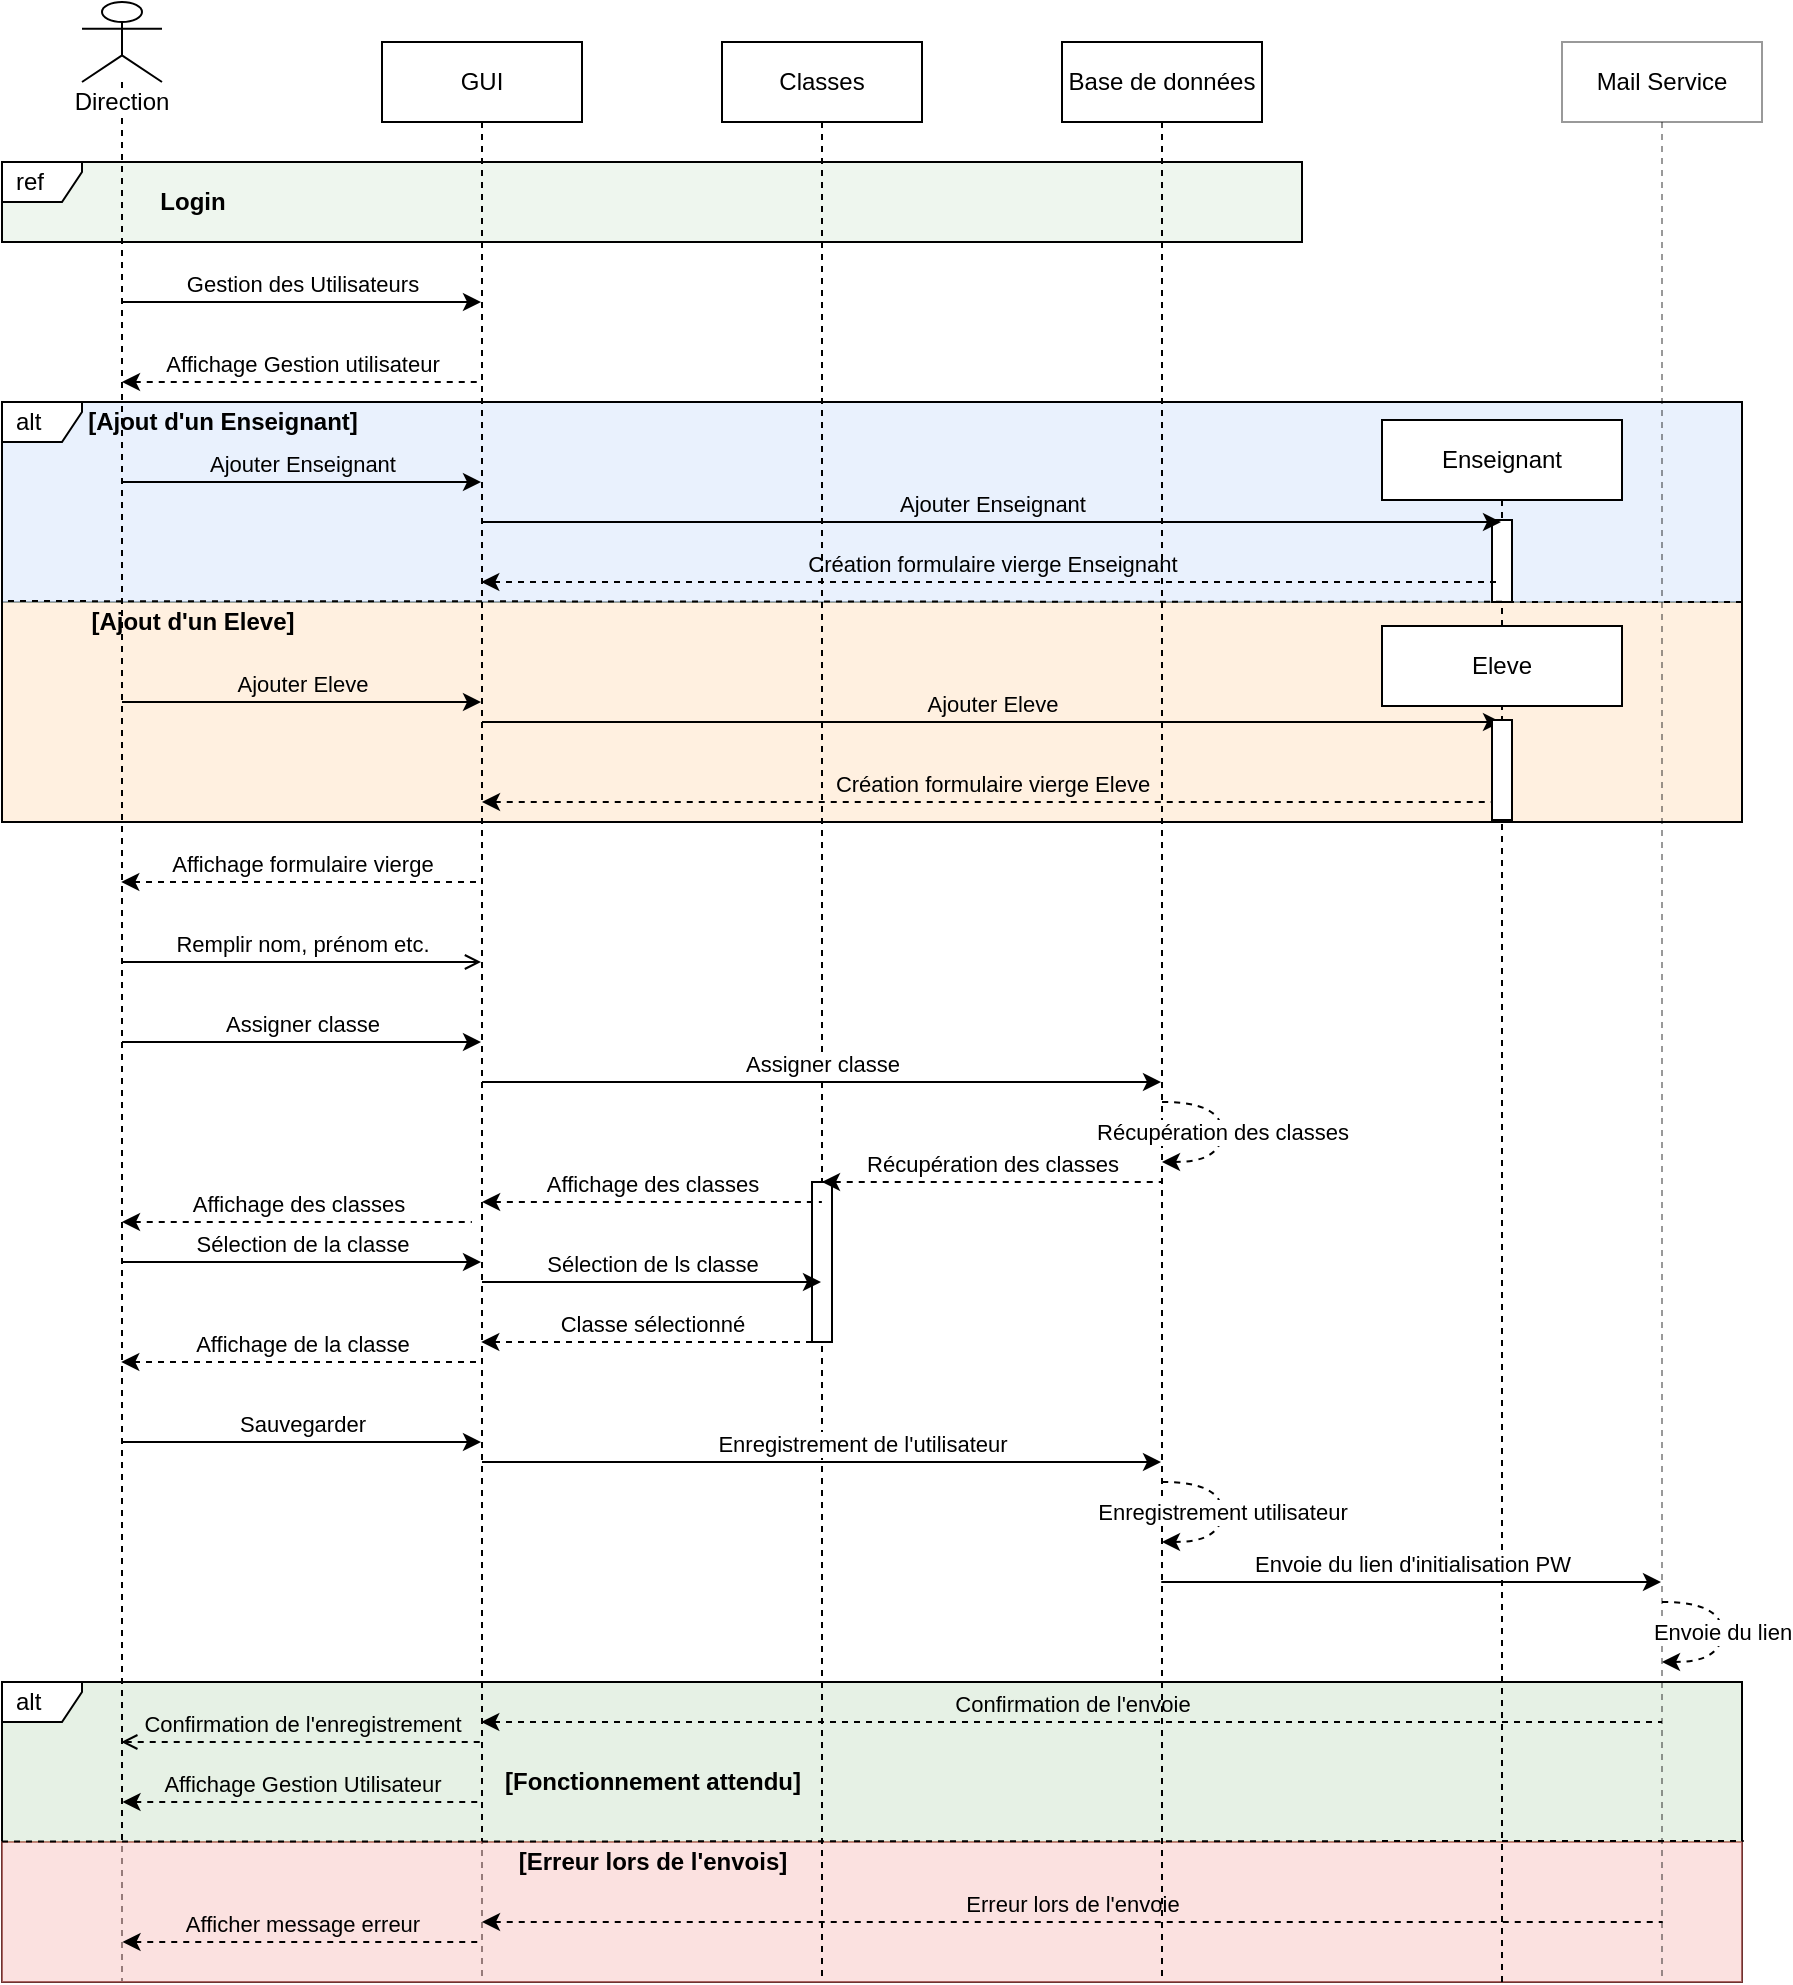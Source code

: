 <mxfile version="19.0.3" type="github">
  <diagram id="vo8UH_zVqahfNAsJbKlJ" name="Page-1">
    <mxGraphModel dx="2313" dy="602" grid="1" gridSize="10" guides="1" tooltips="1" connect="1" arrows="1" fold="1" page="1" pageScale="1" pageWidth="827" pageHeight="1169" math="0" shadow="0">
      <root>
        <mxCell id="0" />
        <mxCell id="1" parent="0" />
        <mxCell id="ZFrfi6K9khdsfjG5ujtt-63" value="" style="rounded=0;whiteSpace=wrap;html=1;labelBackgroundColor=none;fillColor=#d5e8d4;opacity=60;strokeColor=#82b366;" vertex="1" parent="1">
          <mxGeometry x="-10" y="890" width="870" height="80" as="geometry" />
        </mxCell>
        <mxCell id="ZFrfi6K9khdsfjG5ujtt-60" value="alt" style="shape=umlFrame;whiteSpace=wrap;html=1;width=40;height=20;boundedLbl=1;verticalAlign=middle;align=left;spacingLeft=5;labelBackgroundColor=none;" vertex="1" parent="1">
          <mxGeometry x="-10" y="890" width="870" height="150" as="geometry" />
        </mxCell>
        <mxCell id="ZFrfi6K9khdsfjG5ujtt-56" value="" style="rounded=0;whiteSpace=wrap;html=1;labelBackgroundColor=default;fillColor=#ffe6cc;strokeColor=#d79b00;opacity=60;" vertex="1" parent="1">
          <mxGeometry x="-10" y="350" width="870" height="110" as="geometry" />
        </mxCell>
        <mxCell id="ZFrfi6K9khdsfjG5ujtt-54" value="" style="rounded=0;whiteSpace=wrap;html=1;labelBackgroundColor=default;fillColor=#dae8fc;strokeColor=#6c8ebf;opacity=60;" vertex="1" parent="1">
          <mxGeometry x="-10" y="250" width="870" height="100" as="geometry" />
        </mxCell>
        <mxCell id="ZFrfi6K9khdsfjG5ujtt-43" value="alt" style="shape=umlFrame;whiteSpace=wrap;html=1;width=40;height=20;boundedLbl=1;verticalAlign=middle;align=left;spacingLeft=5;labelBackgroundColor=default;fillColor=default;gradientColor=#ffffff;" vertex="1" parent="1">
          <mxGeometry x="-10" y="250" width="870" height="210" as="geometry" />
        </mxCell>
        <mxCell id="ZFrfi6K9khdsfjG5ujtt-9" value="" style="rounded=0;whiteSpace=wrap;html=1;labelBackgroundColor=default;fillColor=#d5e8d4;strokeColor=#82b366;opacity=40;" vertex="1" parent="1">
          <mxGeometry x="-10" y="130" width="650" height="40" as="geometry" />
        </mxCell>
        <mxCell id="ZFrfi6K9khdsfjG5ujtt-7" value="ref" style="shape=umlFrame;whiteSpace=wrap;html=1;width=40;height=20;boundedLbl=1;verticalAlign=middle;align=left;spacingLeft=5;labelBackgroundColor=default;gradientColor=#ffffff;" vertex="1" parent="1">
          <mxGeometry x="-10" y="130" width="650" height="40" as="geometry" />
        </mxCell>
        <mxCell id="ZFrfi6K9khdsfjG5ujtt-1" value="GUI" style="shape=umlLifeline;perimeter=lifelinePerimeter;whiteSpace=wrap;html=1;container=1;collapsible=0;recursiveResize=0;outlineConnect=0;" vertex="1" parent="1">
          <mxGeometry x="180" y="70" width="100" height="970" as="geometry" />
        </mxCell>
        <mxCell id="ZFrfi6K9khdsfjG5ujtt-19" value="Affichage formulaire vierge" style="endArrow=none;html=1;rounded=0;verticalAlign=bottom;dashed=1;startArrow=classic;startFill=1;endFill=0;" edge="1" parent="ZFrfi6K9khdsfjG5ujtt-1">
          <mxGeometry width="50" height="50" relative="1" as="geometry">
            <mxPoint x="-130.37" y="420" as="sourcePoint" />
            <mxPoint x="50" y="420" as="targetPoint" />
          </mxGeometry>
        </mxCell>
        <mxCell id="ZFrfi6K9khdsfjG5ujtt-31" value="Affichage de la classe" style="endArrow=none;html=1;rounded=0;verticalAlign=bottom;dashed=1;startArrow=classic;startFill=1;endFill=0;" edge="1" parent="ZFrfi6K9khdsfjG5ujtt-1">
          <mxGeometry width="50" height="50" relative="1" as="geometry">
            <mxPoint x="-130.37" y="660" as="sourcePoint" />
            <mxPoint x="50" y="660.0" as="targetPoint" />
          </mxGeometry>
        </mxCell>
        <mxCell id="ZFrfi6K9khdsfjG5ujtt-2" value="Direction" style="shape=umlLifeline;participant=umlActor;perimeter=lifelinePerimeter;whiteSpace=wrap;html=1;container=1;collapsible=0;recursiveResize=0;verticalAlign=top;spacingTop=36;outlineConnect=0;labelBackgroundColor=default;" vertex="1" parent="1">
          <mxGeometry x="30" y="50" width="40" height="990" as="geometry" />
        </mxCell>
        <mxCell id="ZFrfi6K9khdsfjG5ujtt-64" value="" style="rounded=0;whiteSpace=wrap;html=1;labelBackgroundColor=none;fillColor=#f8cecc;opacity=60;strokeColor=#b85450;" vertex="1" parent="ZFrfi6K9khdsfjG5ujtt-2">
          <mxGeometry x="-40" y="920" width="870" height="70" as="geometry" />
        </mxCell>
        <mxCell id="ZFrfi6K9khdsfjG5ujtt-3" value="Base de données" style="shape=umlLifeline;perimeter=lifelinePerimeter;whiteSpace=wrap;html=1;container=1;collapsible=0;recursiveResize=0;outlineConnect=0;" vertex="1" parent="1">
          <mxGeometry x="520" y="70" width="100" height="970" as="geometry" />
        </mxCell>
        <mxCell id="ZFrfi6K9khdsfjG5ujtt-25" value="Récupération des classes" style="curved=1;endArrow=classic;html=1;rounded=0;dashed=1;" edge="1" parent="ZFrfi6K9khdsfjG5ujtt-3">
          <mxGeometry width="50" height="50" relative="1" as="geometry">
            <mxPoint x="50" y="530" as="sourcePoint" />
            <mxPoint x="50" y="560" as="targetPoint" />
            <Array as="points">
              <mxPoint x="80" y="530" />
              <mxPoint x="80" y="560" />
            </Array>
          </mxGeometry>
        </mxCell>
        <mxCell id="ZFrfi6K9khdsfjG5ujtt-34" value="Enregistrement utilisateur" style="curved=1;endArrow=classic;html=1;rounded=0;dashed=1;" edge="1" parent="ZFrfi6K9khdsfjG5ujtt-3">
          <mxGeometry width="50" height="50" relative="1" as="geometry">
            <mxPoint x="50" y="720.0" as="sourcePoint" />
            <mxPoint x="50" y="750.0" as="targetPoint" />
            <Array as="points">
              <mxPoint x="80" y="720" />
              <mxPoint x="80" y="750" />
            </Array>
          </mxGeometry>
        </mxCell>
        <mxCell id="ZFrfi6K9khdsfjG5ujtt-49" value="Création formulaire vierge Eleve" style="endArrow=none;html=1;rounded=0;verticalAlign=bottom;dashed=1;startArrow=classic;startFill=1;endFill=0;labelBackgroundColor=none;" edge="1" parent="ZFrfi6K9khdsfjG5ujtt-3">
          <mxGeometry width="50" height="50" relative="1" as="geometry">
            <mxPoint x="-290.0" y="380" as="sourcePoint" />
            <mxPoint x="219.87" y="380" as="targetPoint" />
            <Array as="points">
              <mxPoint x="-9.63" y="380" />
            </Array>
          </mxGeometry>
        </mxCell>
        <mxCell id="ZFrfi6K9khdsfjG5ujtt-46" value="Ajouter Eleve" style="endArrow=classic;html=1;rounded=0;verticalAlign=bottom;labelBackgroundColor=none;" edge="1" parent="ZFrfi6K9khdsfjG5ujtt-3">
          <mxGeometry width="50" height="50" relative="1" as="geometry">
            <mxPoint x="-290" y="340" as="sourcePoint" />
            <mxPoint x="219.5" y="340" as="targetPoint" />
          </mxGeometry>
        </mxCell>
        <mxCell id="ZFrfi6K9khdsfjG5ujtt-8" value="&lt;b&gt;Login&lt;/b&gt;" style="text;html=1;align=center;verticalAlign=middle;resizable=0;points=[];autosize=1;strokeColor=none;fillColor=none;" vertex="1" parent="1">
          <mxGeometry x="60" y="140" width="50" height="20" as="geometry" />
        </mxCell>
        <mxCell id="ZFrfi6K9khdsfjG5ujtt-10" value="Gestion des Utilisateurs" style="endArrow=classic;html=1;rounded=0;verticalAlign=bottom;" edge="1" parent="1" target="ZFrfi6K9khdsfjG5ujtt-1">
          <mxGeometry width="50" height="50" relative="1" as="geometry">
            <mxPoint x="50" y="200" as="sourcePoint" />
            <mxPoint x="170" y="200" as="targetPoint" />
          </mxGeometry>
        </mxCell>
        <mxCell id="ZFrfi6K9khdsfjG5ujtt-12" value="Classes" style="shape=umlLifeline;perimeter=lifelinePerimeter;whiteSpace=wrap;html=1;container=1;collapsible=0;recursiveResize=0;outlineConnect=0;" vertex="1" parent="1">
          <mxGeometry x="350" y="70" width="100" height="970" as="geometry" />
        </mxCell>
        <mxCell id="ZFrfi6K9khdsfjG5ujtt-44" value="" style="rounded=0;whiteSpace=wrap;html=1;labelBackgroundColor=default;fillColor=default;gradientColor=#ffffff;" vertex="1" parent="ZFrfi6K9khdsfjG5ujtt-12">
          <mxGeometry x="45" y="570" width="10" height="80" as="geometry" />
        </mxCell>
        <mxCell id="ZFrfi6K9khdsfjG5ujtt-13" value="Affichage Gestion utilisateur" style="endArrow=none;html=1;rounded=0;verticalAlign=bottom;dashed=1;startArrow=classic;startFill=1;endFill=0;" edge="1" parent="1" target="ZFrfi6K9khdsfjG5ujtt-1">
          <mxGeometry width="50" height="50" relative="1" as="geometry">
            <mxPoint x="50" y="240" as="sourcePoint" />
            <mxPoint x="170" y="240" as="targetPoint" />
          </mxGeometry>
        </mxCell>
        <mxCell id="ZFrfi6K9khdsfjG5ujtt-15" value="Ajouter Enseignant" style="endArrow=classic;html=1;rounded=0;verticalAlign=bottom;labelBackgroundColor=none;" edge="1" parent="1">
          <mxGeometry width="50" height="50" relative="1" as="geometry">
            <mxPoint x="50" y="290" as="sourcePoint" />
            <mxPoint x="229.5" y="290" as="targetPoint" />
          </mxGeometry>
        </mxCell>
        <mxCell id="ZFrfi6K9khdsfjG5ujtt-16" value="Enseignant" style="shape=umlLifeline;perimeter=lifelinePerimeter;whiteSpace=wrap;html=1;container=1;collapsible=0;recursiveResize=0;outlineConnect=0;fontColor=default;labelBackgroundColor=none;fillColor=default;" vertex="1" parent="1">
          <mxGeometry x="680" y="259" width="120" height="781" as="geometry" />
        </mxCell>
        <mxCell id="ZFrfi6K9khdsfjG5ujtt-42" value="" style="rounded=0;whiteSpace=wrap;html=1;labelBackgroundColor=default;gradientColor=#ffffff;fillColor=default;" vertex="1" parent="ZFrfi6K9khdsfjG5ujtt-16">
          <mxGeometry x="55" y="50" width="10" height="41" as="geometry" />
        </mxCell>
        <mxCell id="ZFrfi6K9khdsfjG5ujtt-47" value="Eleve" style="rounded=0;whiteSpace=wrap;html=1;labelBackgroundColor=default;fillColor=default;gradientColor=#ffffff;" vertex="1" parent="ZFrfi6K9khdsfjG5ujtt-16">
          <mxGeometry y="103" width="120" height="40" as="geometry" />
        </mxCell>
        <mxCell id="ZFrfi6K9khdsfjG5ujtt-48" value="" style="rounded=0;whiteSpace=wrap;html=1;labelBackgroundColor=default;gradientColor=#ffffff;fillColor=default;" vertex="1" parent="ZFrfi6K9khdsfjG5ujtt-16">
          <mxGeometry x="55" y="150" width="10" height="50" as="geometry" />
        </mxCell>
        <mxCell id="ZFrfi6K9khdsfjG5ujtt-17" value="Ajouter Enseignant" style="endArrow=classic;html=1;rounded=0;verticalAlign=bottom;labelBackgroundColor=none;" edge="1" parent="1">
          <mxGeometry width="50" height="50" relative="1" as="geometry">
            <mxPoint x="230" y="310" as="sourcePoint" />
            <mxPoint x="739.5" y="310" as="targetPoint" />
          </mxGeometry>
        </mxCell>
        <mxCell id="ZFrfi6K9khdsfjG5ujtt-20" value="Remplir nom, prénom etc." style="endArrow=open;html=1;rounded=0;verticalAlign=bottom;endFill=0;" edge="1" parent="1">
          <mxGeometry width="50" height="50" relative="1" as="geometry">
            <mxPoint x="50" y="530" as="sourcePoint" />
            <mxPoint x="229.5" y="530" as="targetPoint" />
          </mxGeometry>
        </mxCell>
        <mxCell id="ZFrfi6K9khdsfjG5ujtt-21" value="Assigner classe" style="endArrow=classic;html=1;rounded=0;verticalAlign=bottom;" edge="1" parent="1">
          <mxGeometry width="50" height="50" relative="1" as="geometry">
            <mxPoint x="50" y="570" as="sourcePoint" />
            <mxPoint x="229.5" y="570" as="targetPoint" />
          </mxGeometry>
        </mxCell>
        <mxCell id="ZFrfi6K9khdsfjG5ujtt-22" value="Assigner classe" style="endArrow=classic;html=1;rounded=0;verticalAlign=bottom;" edge="1" parent="1">
          <mxGeometry width="50" height="50" relative="1" as="geometry">
            <mxPoint x="230" y="590" as="sourcePoint" />
            <mxPoint x="569.5" y="590" as="targetPoint" />
          </mxGeometry>
        </mxCell>
        <mxCell id="ZFrfi6K9khdsfjG5ujtt-26" value="Récupération des classes" style="endArrow=none;html=1;rounded=0;verticalAlign=bottom;dashed=1;startArrow=classic;startFill=1;endFill=0;" edge="1" parent="1">
          <mxGeometry width="50" height="50" relative="1" as="geometry">
            <mxPoint x="400" y="640" as="sourcePoint" />
            <mxPoint x="569.5" y="640" as="targetPoint" />
          </mxGeometry>
        </mxCell>
        <mxCell id="ZFrfi6K9khdsfjG5ujtt-27" value="Affichage des classes" style="endArrow=none;html=1;rounded=0;verticalAlign=bottom;dashed=1;startArrow=classic;startFill=1;endFill=0;" edge="1" parent="1">
          <mxGeometry width="50" height="50" relative="1" as="geometry">
            <mxPoint x="230.06" y="650" as="sourcePoint" />
            <mxPoint x="399.93" y="650" as="targetPoint" />
            <Array as="points">
              <mxPoint x="310.43" y="650" />
            </Array>
          </mxGeometry>
        </mxCell>
        <mxCell id="ZFrfi6K9khdsfjG5ujtt-28" value="Sélection de la classe" style="endArrow=classic;html=1;rounded=0;verticalAlign=bottom;" edge="1" parent="1">
          <mxGeometry width="50" height="50" relative="1" as="geometry">
            <mxPoint x="50" y="680.0" as="sourcePoint" />
            <mxPoint x="229.5" y="680" as="targetPoint" />
          </mxGeometry>
        </mxCell>
        <mxCell id="ZFrfi6K9khdsfjG5ujtt-29" value="Sélection de ls classe" style="endArrow=classic;html=1;rounded=0;verticalAlign=bottom;" edge="1" parent="1">
          <mxGeometry width="50" height="50" relative="1" as="geometry">
            <mxPoint x="230" y="690.0" as="sourcePoint" />
            <mxPoint x="399.5" y="690" as="targetPoint" />
          </mxGeometry>
        </mxCell>
        <mxCell id="ZFrfi6K9khdsfjG5ujtt-30" value="Classe sélectionné" style="endArrow=none;html=1;rounded=0;verticalAlign=bottom;dashed=1;startArrow=classic;startFill=1;endFill=0;" edge="1" parent="1">
          <mxGeometry width="50" height="50" relative="1" as="geometry">
            <mxPoint x="229.63" y="720" as="sourcePoint" />
            <mxPoint x="399.5" y="720" as="targetPoint" />
            <Array as="points">
              <mxPoint x="310" y="720" />
            </Array>
          </mxGeometry>
        </mxCell>
        <mxCell id="ZFrfi6K9khdsfjG5ujtt-32" value="Sauvegarder" style="endArrow=classic;html=1;rounded=0;verticalAlign=bottom;" edge="1" parent="1">
          <mxGeometry width="50" height="50" relative="1" as="geometry">
            <mxPoint x="50" y="770.0" as="sourcePoint" />
            <mxPoint x="229.5" y="770" as="targetPoint" />
          </mxGeometry>
        </mxCell>
        <mxCell id="ZFrfi6K9khdsfjG5ujtt-33" value="Enregistrement de l&#39;utilisateur" style="endArrow=classic;html=1;rounded=0;verticalAlign=bottom;" edge="1" parent="1">
          <mxGeometry x="0.119" width="50" height="50" relative="1" as="geometry">
            <mxPoint x="230" y="780.0" as="sourcePoint" />
            <mxPoint x="569.5" y="780" as="targetPoint" />
            <mxPoint as="offset" />
          </mxGeometry>
        </mxCell>
        <mxCell id="ZFrfi6K9khdsfjG5ujtt-36" value="Mail Service" style="shape=umlLifeline;perimeter=lifelinePerimeter;whiteSpace=wrap;html=1;container=1;collapsible=0;recursiveResize=0;outlineConnect=0;labelBackgroundColor=default;gradientColor=#ffffff;opacity=40;" vertex="1" parent="1">
          <mxGeometry x="770" y="70" width="100" height="970" as="geometry" />
        </mxCell>
        <mxCell id="ZFrfi6K9khdsfjG5ujtt-38" value="Envoie du lien" style="curved=1;endArrow=classic;html=1;rounded=0;dashed=1;" edge="1" parent="ZFrfi6K9khdsfjG5ujtt-36">
          <mxGeometry width="50" height="50" relative="1" as="geometry">
            <mxPoint x="50" y="780.0" as="sourcePoint" />
            <mxPoint x="50" y="810.0" as="targetPoint" />
            <Array as="points">
              <mxPoint x="80" y="780" />
              <mxPoint x="80" y="810" />
            </Array>
          </mxGeometry>
        </mxCell>
        <mxCell id="ZFrfi6K9khdsfjG5ujtt-37" value="Envoie du lien d&#39;initialisation PW" style="endArrow=classic;html=1;rounded=0;verticalAlign=bottom;" edge="1" parent="1">
          <mxGeometry width="50" height="50" relative="1" as="geometry">
            <mxPoint x="569.63" y="840" as="sourcePoint" />
            <mxPoint x="819.5" y="840" as="targetPoint" />
            <Array as="points">
              <mxPoint x="690" y="840" />
            </Array>
          </mxGeometry>
        </mxCell>
        <mxCell id="ZFrfi6K9khdsfjG5ujtt-41" value="Affichage Gestion Utilisateur" style="endArrow=none;html=1;rounded=0;verticalAlign=bottom;dashed=1;startArrow=classic;startFill=1;endFill=0;labelBackgroundColor=none;" edge="1" parent="1">
          <mxGeometry width="50" height="50" relative="1" as="geometry">
            <mxPoint x="50.25" y="950" as="sourcePoint" />
            <mxPoint x="229.75" y="950" as="targetPoint" />
          </mxGeometry>
        </mxCell>
        <mxCell id="ZFrfi6K9khdsfjG5ujtt-45" value="Ajouter Eleve" style="endArrow=classic;html=1;rounded=0;verticalAlign=bottom;labelBackgroundColor=none;" edge="1" parent="1">
          <mxGeometry width="50" height="50" relative="1" as="geometry">
            <mxPoint x="50.0" y="400" as="sourcePoint" />
            <mxPoint x="229.5" y="400" as="targetPoint" />
          </mxGeometry>
        </mxCell>
        <mxCell id="ZFrfi6K9khdsfjG5ujtt-51" value="" style="endArrow=none;dashed=1;html=1;rounded=0;entryX=0.001;entryY=0.474;entryDx=0;entryDy=0;entryPerimeter=0;" edge="1" parent="1" target="ZFrfi6K9khdsfjG5ujtt-43">
          <mxGeometry width="50" height="50" relative="1" as="geometry">
            <mxPoint x="860" y="350" as="sourcePoint" />
            <mxPoint x="460" y="330" as="targetPoint" />
          </mxGeometry>
        </mxCell>
        <mxCell id="ZFrfi6K9khdsfjG5ujtt-52" value="&lt;b&gt;[Ajout d&#39;un Enseignant]&lt;/b&gt;" style="text;html=1;align=center;verticalAlign=middle;resizable=0;points=[];autosize=1;strokeColor=none;fillColor=none;" vertex="1" parent="1">
          <mxGeometry x="25" y="250" width="150" height="20" as="geometry" />
        </mxCell>
        <mxCell id="ZFrfi6K9khdsfjG5ujtt-53" value="&lt;b&gt;[Ajout d&#39;un Eleve]&lt;/b&gt;" style="text;html=1;align=center;verticalAlign=middle;resizable=0;points=[];autosize=1;strokeColor=none;fillColor=none;" vertex="1" parent="1">
          <mxGeometry x="25" y="350" width="120" height="20" as="geometry" />
        </mxCell>
        <mxCell id="ZFrfi6K9khdsfjG5ujtt-5" value="Création formulaire vierge Enseignant" style="endArrow=none;html=1;rounded=0;verticalAlign=bottom;dashed=1;startArrow=classic;startFill=1;endFill=0;labelBackgroundColor=none;" edge="1" parent="1">
          <mxGeometry width="50" height="50" relative="1" as="geometry">
            <mxPoint x="229.63" y="340" as="sourcePoint" />
            <mxPoint x="739.5" y="340" as="targetPoint" />
            <Array as="points">
              <mxPoint x="510" y="340" />
            </Array>
          </mxGeometry>
        </mxCell>
        <mxCell id="ZFrfi6K9khdsfjG5ujtt-57" value="Affichage des classes" style="endArrow=none;html=1;rounded=0;verticalAlign=bottom;dashed=1;startArrow=classic;startFill=1;endFill=0;" edge="1" parent="1" source="ZFrfi6K9khdsfjG5ujtt-2">
          <mxGeometry width="50" height="50" relative="1" as="geometry">
            <mxPoint x="55.06" y="660.0" as="sourcePoint" />
            <mxPoint x="224.93" y="660.0" as="targetPoint" />
            <Array as="points">
              <mxPoint x="135.43" y="660" />
            </Array>
          </mxGeometry>
        </mxCell>
        <mxCell id="ZFrfi6K9khdsfjG5ujtt-58" value="Erreur lors de l&#39;envoie" style="endArrow=none;html=1;rounded=0;verticalAlign=bottom;dashed=1;startArrow=classic;startFill=1;endFill=0;labelBackgroundColor=none;" edge="1" parent="1">
          <mxGeometry width="50" height="50" relative="1" as="geometry">
            <mxPoint x="230.0" y="1010" as="sourcePoint" />
            <mxPoint x="820.37" y="1010" as="targetPoint" />
          </mxGeometry>
        </mxCell>
        <mxCell id="ZFrfi6K9khdsfjG5ujtt-59" value="Afficher message erreur" style="endArrow=none;html=1;rounded=0;verticalAlign=bottom;dashed=1;startArrow=classic;startFill=1;endFill=0;labelBackgroundColor=none;" edge="1" parent="1">
          <mxGeometry width="50" height="50" relative="1" as="geometry">
            <mxPoint x="50.25" y="1020" as="sourcePoint" />
            <mxPoint x="229.75" y="1020" as="targetPoint" />
          </mxGeometry>
        </mxCell>
        <mxCell id="ZFrfi6K9khdsfjG5ujtt-40" value="Confirmation de l&#39;enregistrement" style="endArrow=none;html=1;rounded=0;verticalAlign=bottom;dashed=1;startArrow=open;startFill=0;endFill=0;labelBackgroundColor=none;" edge="1" parent="1">
          <mxGeometry width="50" height="50" relative="1" as="geometry">
            <mxPoint x="49.63" y="920" as="sourcePoint" />
            <mxPoint x="230" y="920" as="targetPoint" />
          </mxGeometry>
        </mxCell>
        <mxCell id="ZFrfi6K9khdsfjG5ujtt-39" value="Confirmation de l&#39;envoie" style="endArrow=none;html=1;rounded=0;verticalAlign=bottom;dashed=1;startArrow=classic;startFill=1;endFill=0;labelBackgroundColor=none;" edge="1" parent="1">
          <mxGeometry width="50" height="50" relative="1" as="geometry">
            <mxPoint x="229.63" y="910" as="sourcePoint" />
            <mxPoint x="820" y="910" as="targetPoint" />
          </mxGeometry>
        </mxCell>
        <mxCell id="ZFrfi6K9khdsfjG5ujtt-61" value="" style="endArrow=none;dashed=1;html=1;rounded=0;labelBackgroundColor=none;fontColor=default;exitX=0;exitY=0.532;exitDx=0;exitDy=0;exitPerimeter=0;entryX=1.001;entryY=0.53;entryDx=0;entryDy=0;entryPerimeter=0;" edge="1" parent="1" source="ZFrfi6K9khdsfjG5ujtt-60" target="ZFrfi6K9khdsfjG5ujtt-60">
          <mxGeometry width="50" height="50" relative="1" as="geometry">
            <mxPoint x="-50" y="960" as="sourcePoint" />
            <mxPoint x="300" y="930" as="targetPoint" />
          </mxGeometry>
        </mxCell>
        <mxCell id="ZFrfi6K9khdsfjG5ujtt-65" value="&lt;b&gt;[Fonctionnement attendu]&lt;/b&gt;" style="text;html=1;align=center;verticalAlign=middle;resizable=0;points=[];autosize=1;strokeColor=none;fillColor=none;fontColor=default;" vertex="1" parent="1">
          <mxGeometry x="235" y="930" width="160" height="20" as="geometry" />
        </mxCell>
        <mxCell id="ZFrfi6K9khdsfjG5ujtt-62" value="&lt;b&gt;[Erreur lors de l&#39;envois]&lt;/b&gt;" style="text;html=1;align=center;verticalAlign=middle;resizable=0;points=[];autosize=1;strokeColor=none;fillColor=none;fontColor=default;" vertex="1" parent="1">
          <mxGeometry x="240" y="970" width="150" height="20" as="geometry" />
        </mxCell>
      </root>
    </mxGraphModel>
  </diagram>
</mxfile>
